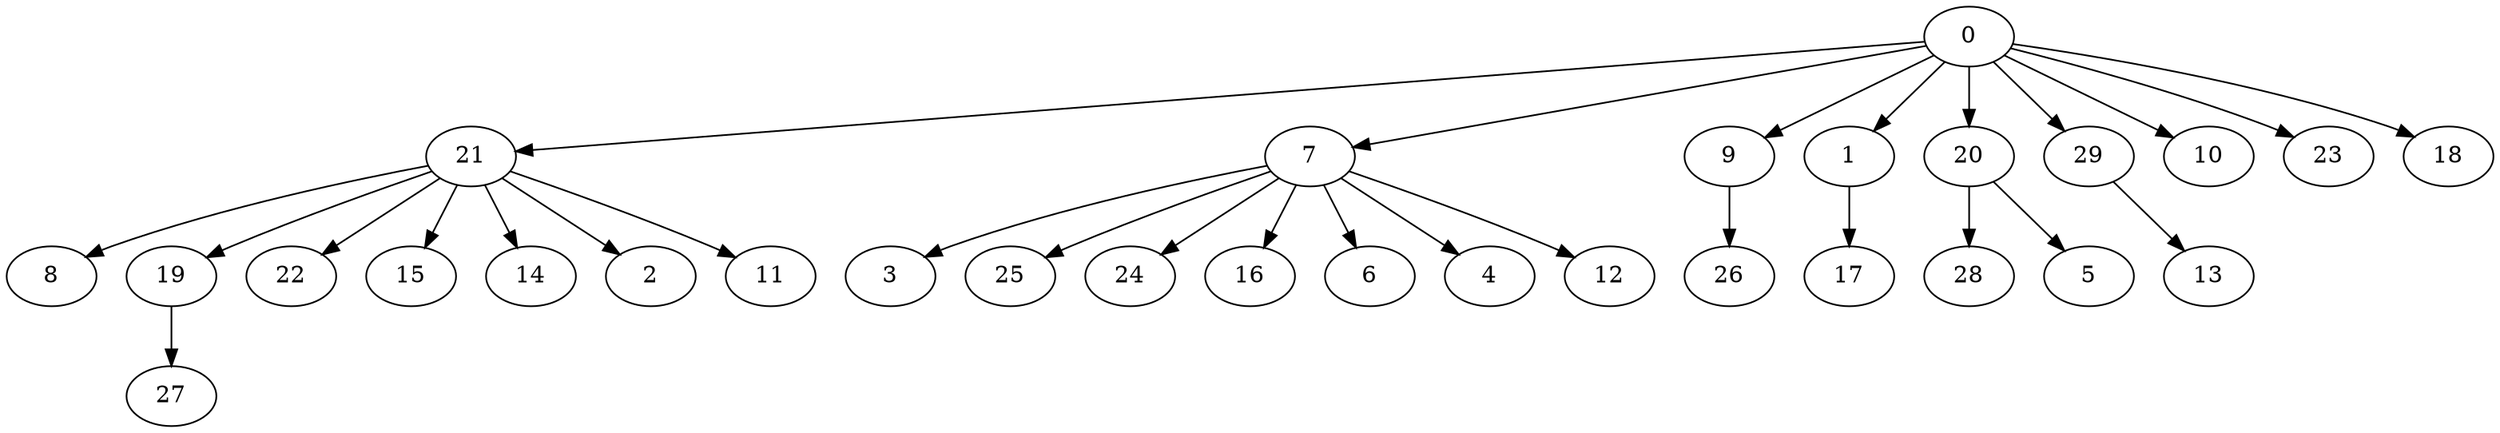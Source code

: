 digraph { 0 -> 21;
0 -> 7;
0 -> 9;
0 -> 1;
0 -> 20;
0 -> 29;
0 -> 10;
0 -> 23;
0 -> 18;
21 -> 8;
21 -> 19;
21 -> 22;
21 -> 15;
21 -> 14;
21 -> 2;
21 -> 11;
7 -> 3;
7 -> 25;
7 -> 24;
7 -> 16;
7 -> 6;
7 -> 4;
7 -> 12;
9 -> 26;
1 -> 17;
20 -> 28;
20 -> 5;
29 -> 13;
19 -> 27;
}